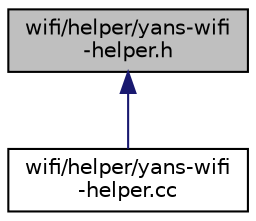 digraph "wifi/helper/yans-wifi-helper.h"
{
  edge [fontname="Helvetica",fontsize="10",labelfontname="Helvetica",labelfontsize="10"];
  node [fontname="Helvetica",fontsize="10",shape=record];
  Node1 [label="wifi/helper/yans-wifi\l-helper.h",height=0.2,width=0.4,color="black", fillcolor="grey75", style="filled", fontcolor="black"];
  Node1 -> Node2 [dir="back",color="midnightblue",fontsize="10",style="solid"];
  Node2 [label="wifi/helper/yans-wifi\l-helper.cc",height=0.2,width=0.4,color="black", fillcolor="white", style="filled",URL="$d8/ddb/yans-wifi-helper_8cc.html"];
}
